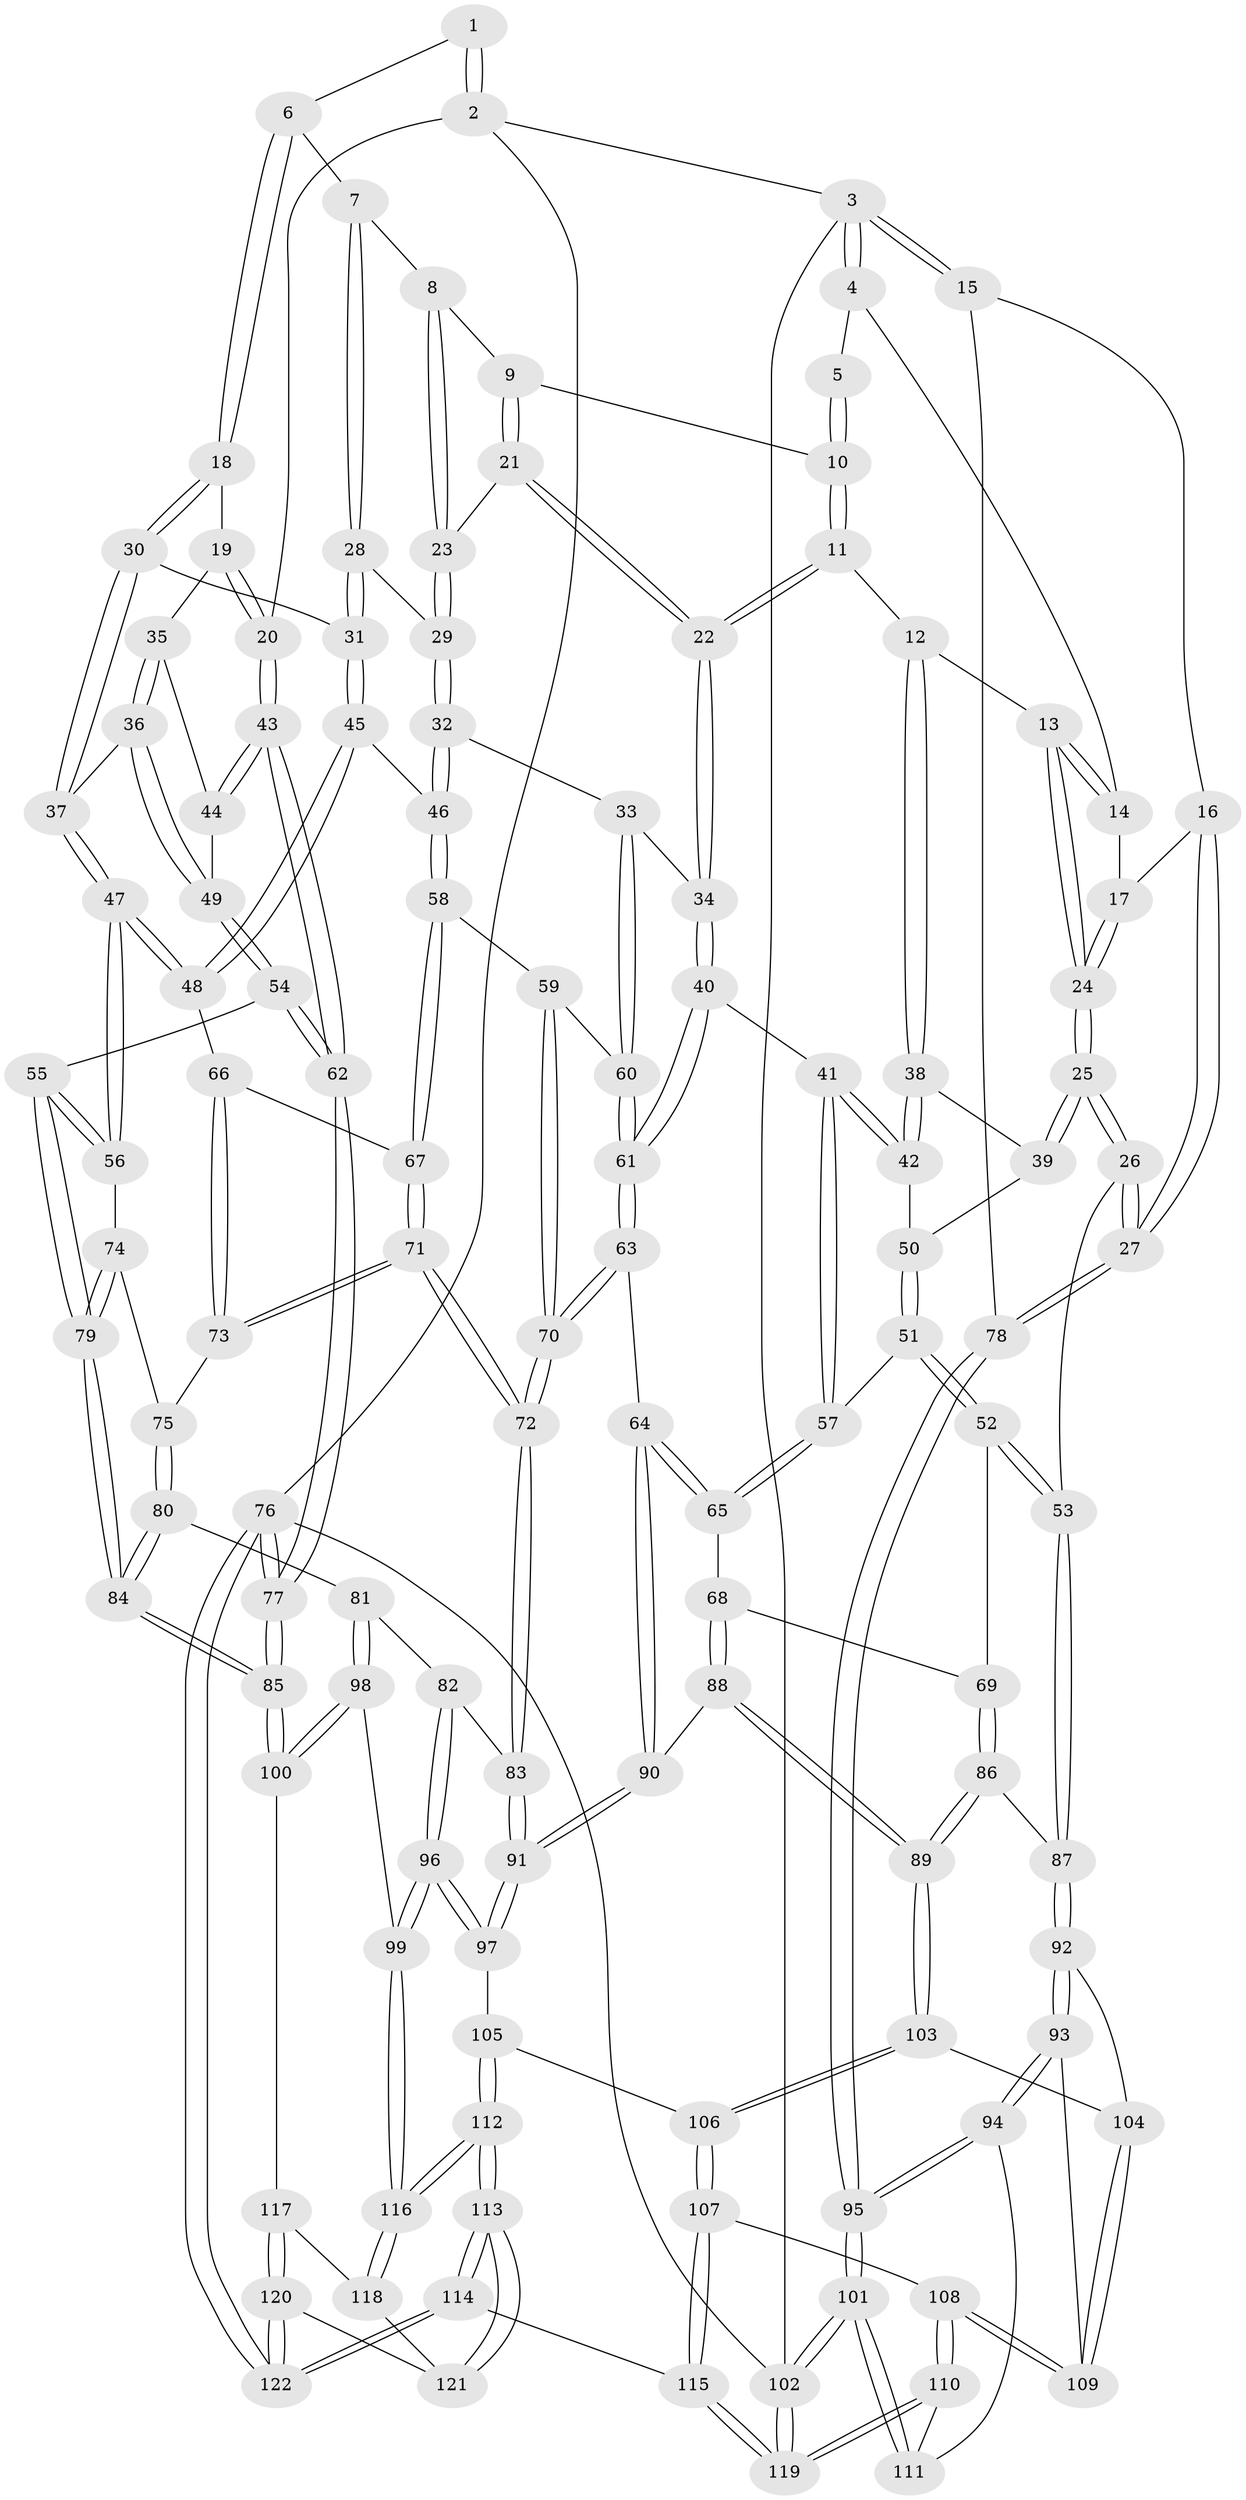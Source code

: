 // Generated by graph-tools (version 1.1) at 2025/16/03/09/25 04:16:49]
// undirected, 122 vertices, 302 edges
graph export_dot {
graph [start="1"]
  node [color=gray90,style=filled];
  1 [pos="+0.6289275435327653+0"];
  2 [pos="+1+0"];
  3 [pos="+0+0"];
  4 [pos="+0.1664975873245842+0"];
  5 [pos="+0.4411844333673112+0"];
  6 [pos="+0.6490032980500948+0"];
  7 [pos="+0.6002187865132296+0.085136173159351"];
  8 [pos="+0.5045074140254513+0.06082277371156856"];
  9 [pos="+0.502281309311083+0.060118835611970046"];
  10 [pos="+0.4374069318195962+0"];
  11 [pos="+0.3703761865429748+0.09287636049953976"];
  12 [pos="+0.3289242502148742+0.11132145302224666"];
  13 [pos="+0.2766730728817597+0.07712895319462143"];
  14 [pos="+0.1629550279355867+0"];
  15 [pos="+0+0.1412550320878406"];
  16 [pos="+0.07923754606748108+0.0260853908132001"];
  17 [pos="+0.12680826476463083+0"];
  18 [pos="+0.7610916153807443+0.10622944134578674"];
  19 [pos="+0.9018450272782911+0.05074237429269851"];
  20 [pos="+1+0"];
  21 [pos="+0.462659682511996+0.1292126887121882"];
  22 [pos="+0.4451280200762865+0.13845038565520779"];
  23 [pos="+0.5470728126834783+0.14584269018955864"];
  24 [pos="+0.15585284961448034+0.1487250422801017"];
  25 [pos="+0.15086019019531804+0.17587507788118353"];
  26 [pos="+0+0.34337371210255724"];
  27 [pos="+0+0.3398383962765105"];
  28 [pos="+0.6045029500651308+0.12155346632194511"];
  29 [pos="+0.5777136164305889+0.1538129375784332"];
  30 [pos="+0.7371164567830776+0.14879168634144785"];
  31 [pos="+0.716102196928655+0.16045974421500284"];
  32 [pos="+0.5682143631590867+0.21957023848174723"];
  33 [pos="+0.44865013743972043+0.2231640704211555"];
  34 [pos="+0.4480086613648775+0.22287868528792368"];
  35 [pos="+0.890788624990946+0.11224203026256918"];
  36 [pos="+0.852553698026913+0.2196897963951506"];
  37 [pos="+0.7940430500657373+0.206725272630513"];
  38 [pos="+0.3237878173452437+0.12658398440357296"];
  39 [pos="+0.18458425093534936+0.18448686807027173"];
  40 [pos="+0.38161441792502027+0.26119264590313357"];
  41 [pos="+0.3421900357698007+0.2643085958949159"];
  42 [pos="+0.3232468355195149+0.22464860170739212"];
  43 [pos="+1+0.18507887284750857"];
  44 [pos="+0.9300434990057675+0.22387161403676667"];
  45 [pos="+0.6704750961731403+0.2879307756260164"];
  46 [pos="+0.6073739560719585+0.28365494908939615"];
  47 [pos="+0.7441044131809309+0.3526365149969367"];
  48 [pos="+0.7376897468408503+0.35081042759326087"];
  49 [pos="+0.873333131494243+0.259409439557627"];
  50 [pos="+0.20757101870090122+0.19901147079786288"];
  51 [pos="+0.26288578715624583+0.31798940012175997"];
  52 [pos="+0.13421993737411445+0.3933874803362769"];
  53 [pos="+0.014177893410892034+0.3743421662157786"];
  54 [pos="+0.8704330080379337+0.3673687800224914"];
  55 [pos="+0.8407797321759172+0.3972361779152509"];
  56 [pos="+0.7736144462962554+0.36862907414253787"];
  57 [pos="+0.31465703043041654+0.30416365484598656"];
  58 [pos="+0.5721065147845997+0.31941557925863767"];
  59 [pos="+0.5706471516144902+0.319917913226884"];
  60 [pos="+0.5083704424857709+0.32957017111546605"];
  61 [pos="+0.4607125490903076+0.3731188116128625"];
  62 [pos="+1+0.27952806666281954"];
  63 [pos="+0.4341661700535716+0.45470864859679255"];
  64 [pos="+0.4262995003175393+0.45700239923878194"];
  65 [pos="+0.3747706445701917+0.4375834365177296"];
  66 [pos="+0.6766704665061694+0.4030687075808385"];
  67 [pos="+0.5990788675774432+0.41803846868216277"];
  68 [pos="+0.24163507678430304+0.4757054523573421"];
  69 [pos="+0.23716141384199063+0.4744432707101037"];
  70 [pos="+0.5101413938688505+0.483450570094117"];
  71 [pos="+0.5714631963139345+0.46246525836433316"];
  72 [pos="+0.5340324676253608+0.49651200827430525"];
  73 [pos="+0.6624770439355122+0.46540485070544696"];
  74 [pos="+0.6832981078348228+0.49203545513455244"];
  75 [pos="+0.6736079927148709+0.49179588127734614"];
  76 [pos="+1+1"];
  77 [pos="+1+0.7814283342337932"];
  78 [pos="+0+0.34259524108716094"];
  79 [pos="+0.8649418586958111+0.559751826432847"];
  80 [pos="+0.6528611343017504+0.518976104220819"];
  81 [pos="+0.6021846838659324+0.5655151126795798"];
  82 [pos="+0.5786005282976386+0.5584374946242522"];
  83 [pos="+0.5502233031511257+0.5289346176192886"];
  84 [pos="+0.8778558001808814+0.6000671693404881"];
  85 [pos="+0.9126027954595083+0.696870602838494"];
  86 [pos="+0.16475465834430017+0.6536226913700359"];
  87 [pos="+0.13030444045306336+0.6460437188724834"];
  88 [pos="+0.3411245296815609+0.6509559767430928"];
  89 [pos="+0.2035298128034104+0.6787062643830719"];
  90 [pos="+0.35684484701795965+0.6543538910915089"];
  91 [pos="+0.38383189569122234+0.6804882100324016"];
  92 [pos="+0+0.7282723056213494"];
  93 [pos="+0+0.7370870771119133"];
  94 [pos="+0+0.7387955420549405"];
  95 [pos="+0+0.7188392389268043"];
  96 [pos="+0.4702672237221521+0.7858891488672245"];
  97 [pos="+0.4344473065707338+0.7568758230516752"];
  98 [pos="+0.6854483595153258+0.6398901973949039"];
  99 [pos="+0.4718506538609586+0.7880986790486102"];
  100 [pos="+0.9099679070750124+0.6977894216108185"];
  101 [pos="+0+1"];
  102 [pos="+0+1"];
  103 [pos="+0.19909483734963365+0.7546695756452245"];
  104 [pos="+0.15746341522356083+0.7748800406784759"];
  105 [pos="+0.23156937539215966+0.828183751412666"];
  106 [pos="+0.23132553277156637+0.8281399268820184"];
  107 [pos="+0.17301776294127452+0.8919108115210287"];
  108 [pos="+0.12916292663510273+0.8914104579005508"];
  109 [pos="+0.10102313990394717+0.8246912607622907"];
  110 [pos="+0.08740589927191698+0.9258290971063495"];
  111 [pos="+0.06759235808922151+0.9269957353840047"];
  112 [pos="+0.4488092979064293+1"];
  113 [pos="+0.4453188724274841+1"];
  114 [pos="+0.44016411340808864+1"];
  115 [pos="+0.3439434345748786+1"];
  116 [pos="+0.4985705198148226+0.8601078553628246"];
  117 [pos="+0.9074030497351857+0.6999639816071755"];
  118 [pos="+0.6542467169554907+0.8358354323434076"];
  119 [pos="+0.213412578962628+1"];
  120 [pos="+0.76501405592518+0.9711979368957949"];
  121 [pos="+0.7144728553907819+0.9470279340808525"];
  122 [pos="+0.834635940203797+1"];
  1 -- 2;
  1 -- 2;
  1 -- 6;
  2 -- 3;
  2 -- 20;
  2 -- 76;
  3 -- 4;
  3 -- 4;
  3 -- 15;
  3 -- 15;
  3 -- 102;
  4 -- 5;
  4 -- 14;
  5 -- 10;
  5 -- 10;
  6 -- 7;
  6 -- 18;
  6 -- 18;
  7 -- 8;
  7 -- 28;
  7 -- 28;
  8 -- 9;
  8 -- 23;
  8 -- 23;
  9 -- 10;
  9 -- 21;
  9 -- 21;
  10 -- 11;
  10 -- 11;
  11 -- 12;
  11 -- 22;
  11 -- 22;
  12 -- 13;
  12 -- 38;
  12 -- 38;
  13 -- 14;
  13 -- 14;
  13 -- 24;
  13 -- 24;
  14 -- 17;
  15 -- 16;
  15 -- 78;
  16 -- 17;
  16 -- 27;
  16 -- 27;
  17 -- 24;
  17 -- 24;
  18 -- 19;
  18 -- 30;
  18 -- 30;
  19 -- 20;
  19 -- 20;
  19 -- 35;
  20 -- 43;
  20 -- 43;
  21 -- 22;
  21 -- 22;
  21 -- 23;
  22 -- 34;
  22 -- 34;
  23 -- 29;
  23 -- 29;
  24 -- 25;
  24 -- 25;
  25 -- 26;
  25 -- 26;
  25 -- 39;
  25 -- 39;
  26 -- 27;
  26 -- 27;
  26 -- 53;
  27 -- 78;
  27 -- 78;
  28 -- 29;
  28 -- 31;
  28 -- 31;
  29 -- 32;
  29 -- 32;
  30 -- 31;
  30 -- 37;
  30 -- 37;
  31 -- 45;
  31 -- 45;
  32 -- 33;
  32 -- 46;
  32 -- 46;
  33 -- 34;
  33 -- 60;
  33 -- 60;
  34 -- 40;
  34 -- 40;
  35 -- 36;
  35 -- 36;
  35 -- 44;
  36 -- 37;
  36 -- 49;
  36 -- 49;
  37 -- 47;
  37 -- 47;
  38 -- 39;
  38 -- 42;
  38 -- 42;
  39 -- 50;
  40 -- 41;
  40 -- 61;
  40 -- 61;
  41 -- 42;
  41 -- 42;
  41 -- 57;
  41 -- 57;
  42 -- 50;
  43 -- 44;
  43 -- 44;
  43 -- 62;
  43 -- 62;
  44 -- 49;
  45 -- 46;
  45 -- 48;
  45 -- 48;
  46 -- 58;
  46 -- 58;
  47 -- 48;
  47 -- 48;
  47 -- 56;
  47 -- 56;
  48 -- 66;
  49 -- 54;
  49 -- 54;
  50 -- 51;
  50 -- 51;
  51 -- 52;
  51 -- 52;
  51 -- 57;
  52 -- 53;
  52 -- 53;
  52 -- 69;
  53 -- 87;
  53 -- 87;
  54 -- 55;
  54 -- 62;
  54 -- 62;
  55 -- 56;
  55 -- 56;
  55 -- 79;
  55 -- 79;
  56 -- 74;
  57 -- 65;
  57 -- 65;
  58 -- 59;
  58 -- 67;
  58 -- 67;
  59 -- 60;
  59 -- 70;
  59 -- 70;
  60 -- 61;
  60 -- 61;
  61 -- 63;
  61 -- 63;
  62 -- 77;
  62 -- 77;
  63 -- 64;
  63 -- 70;
  63 -- 70;
  64 -- 65;
  64 -- 65;
  64 -- 90;
  64 -- 90;
  65 -- 68;
  66 -- 67;
  66 -- 73;
  66 -- 73;
  67 -- 71;
  67 -- 71;
  68 -- 69;
  68 -- 88;
  68 -- 88;
  69 -- 86;
  69 -- 86;
  70 -- 72;
  70 -- 72;
  71 -- 72;
  71 -- 72;
  71 -- 73;
  71 -- 73;
  72 -- 83;
  72 -- 83;
  73 -- 75;
  74 -- 75;
  74 -- 79;
  74 -- 79;
  75 -- 80;
  75 -- 80;
  76 -- 77;
  76 -- 77;
  76 -- 122;
  76 -- 122;
  76 -- 102;
  77 -- 85;
  77 -- 85;
  78 -- 95;
  78 -- 95;
  79 -- 84;
  79 -- 84;
  80 -- 81;
  80 -- 84;
  80 -- 84;
  81 -- 82;
  81 -- 98;
  81 -- 98;
  82 -- 83;
  82 -- 96;
  82 -- 96;
  83 -- 91;
  83 -- 91;
  84 -- 85;
  84 -- 85;
  85 -- 100;
  85 -- 100;
  86 -- 87;
  86 -- 89;
  86 -- 89;
  87 -- 92;
  87 -- 92;
  88 -- 89;
  88 -- 89;
  88 -- 90;
  89 -- 103;
  89 -- 103;
  90 -- 91;
  90 -- 91;
  91 -- 97;
  91 -- 97;
  92 -- 93;
  92 -- 93;
  92 -- 104;
  93 -- 94;
  93 -- 94;
  93 -- 109;
  94 -- 95;
  94 -- 95;
  94 -- 111;
  95 -- 101;
  95 -- 101;
  96 -- 97;
  96 -- 97;
  96 -- 99;
  96 -- 99;
  97 -- 105;
  98 -- 99;
  98 -- 100;
  98 -- 100;
  99 -- 116;
  99 -- 116;
  100 -- 117;
  101 -- 102;
  101 -- 102;
  101 -- 111;
  101 -- 111;
  102 -- 119;
  102 -- 119;
  103 -- 104;
  103 -- 106;
  103 -- 106;
  104 -- 109;
  104 -- 109;
  105 -- 106;
  105 -- 112;
  105 -- 112;
  106 -- 107;
  106 -- 107;
  107 -- 108;
  107 -- 115;
  107 -- 115;
  108 -- 109;
  108 -- 109;
  108 -- 110;
  108 -- 110;
  110 -- 111;
  110 -- 119;
  110 -- 119;
  112 -- 113;
  112 -- 113;
  112 -- 116;
  112 -- 116;
  113 -- 114;
  113 -- 114;
  113 -- 121;
  113 -- 121;
  114 -- 115;
  114 -- 122;
  114 -- 122;
  115 -- 119;
  115 -- 119;
  116 -- 118;
  116 -- 118;
  117 -- 118;
  117 -- 120;
  117 -- 120;
  118 -- 121;
  120 -- 121;
  120 -- 122;
  120 -- 122;
}
